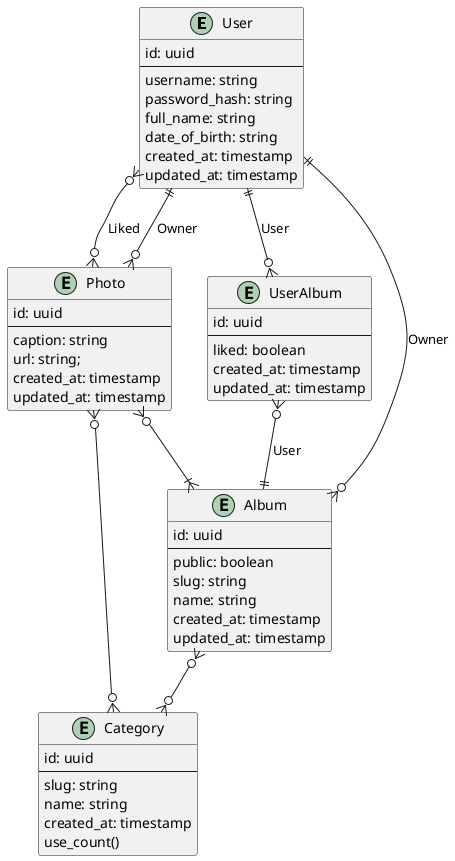 @startuml photoalbum
  entity User {
    id: uuid
    ---
    username: string
    password_hash: string
    full_name: string
    date_of_birth: string
    created_at: timestamp
    updated_at: timestamp
  }

  entity Album {
    id: uuid
    ---
    public: boolean
    slug: string
    name: string
    created_at: timestamp
    updated_at: timestamp
  }

  entity Category {
    id: uuid
    ---
    slug: string
    name: string
    created_at: timestamp
    use_count()
  }

  entity Photo {
    id: uuid
    ---
    caption: string
    url: string;
    created_at: timestamp
    updated_at: timestamp
  }

  entity UserAlbum {
    id: uuid
    ---
    liked: boolean
    created_at: timestamp
    updated_at: timestamp
  }

  User ||--o{ Album : Owner
  User ||--o{ UserAlbum : User
  UserAlbum }o--|| Album : User
  Album }o--o{ Category
  Photo }o--o{ Category
  Photo }o--|{ Album
  User ||--o{ Photo : Owner
  User }o--o{ Photo : Liked
@enduml